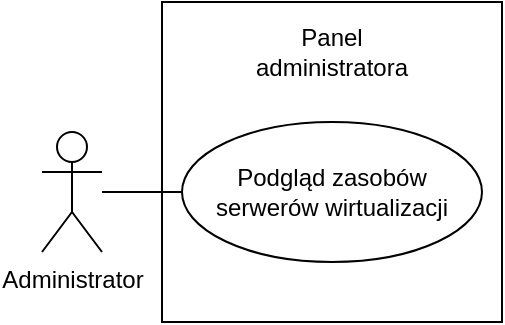 <mxfile version="15.5.9" type="device"><diagram id="T6k0jSpNrJeNNlbMbpeW" name="Page-1"><mxGraphModel dx="1422" dy="745" grid="1" gridSize="10" guides="1" tooltips="1" connect="1" arrows="1" fold="1" page="1" pageScale="1" pageWidth="850" pageHeight="1100" math="0" shadow="0"><root><mxCell id="0"/><mxCell id="1" parent="0"/><mxCell id="pf5v4BhFkovo696FUAri-1" value="" style="rounded=0;whiteSpace=wrap;html=1;" parent="1" vertex="1"><mxGeometry x="250" y="460" width="170" height="160" as="geometry"/></mxCell><mxCell id="pf5v4BhFkovo696FUAri-12" value="Panel administratora" style="text;html=1;strokeColor=none;fillColor=none;align=center;verticalAlign=middle;whiteSpace=wrap;rounded=0;" parent="1" vertex="1"><mxGeometry x="305" y="470" width="60" height="30" as="geometry"/></mxCell><mxCell id="pf5v4BhFkovo696FUAri-13" value="Administrator" style="shape=umlActor;verticalLabelPosition=bottom;verticalAlign=top;html=1;outlineConnect=0;" parent="1" vertex="1"><mxGeometry x="190" y="525" width="30" height="60" as="geometry"/></mxCell><mxCell id="pf5v4BhFkovo696FUAri-18" value="Podgląd zasobów serwerów wirtualizacji" style="ellipse;whiteSpace=wrap;html=1;" parent="1" vertex="1"><mxGeometry x="260" y="520" width="150" height="70" as="geometry"/></mxCell><mxCell id="pf5v4BhFkovo696FUAri-19" value="" style="endArrow=none;html=1;rounded=0;exitX=0;exitY=0.5;exitDx=0;exitDy=0;" parent="1" source="pf5v4BhFkovo696FUAri-18" target="pf5v4BhFkovo696FUAri-13" edge="1"><mxGeometry width="50" height="50" relative="1" as="geometry"><mxPoint x="260" y="600" as="sourcePoint"/><mxPoint x="310" y="550" as="targetPoint"/></mxGeometry></mxCell></root></mxGraphModel></diagram></mxfile>